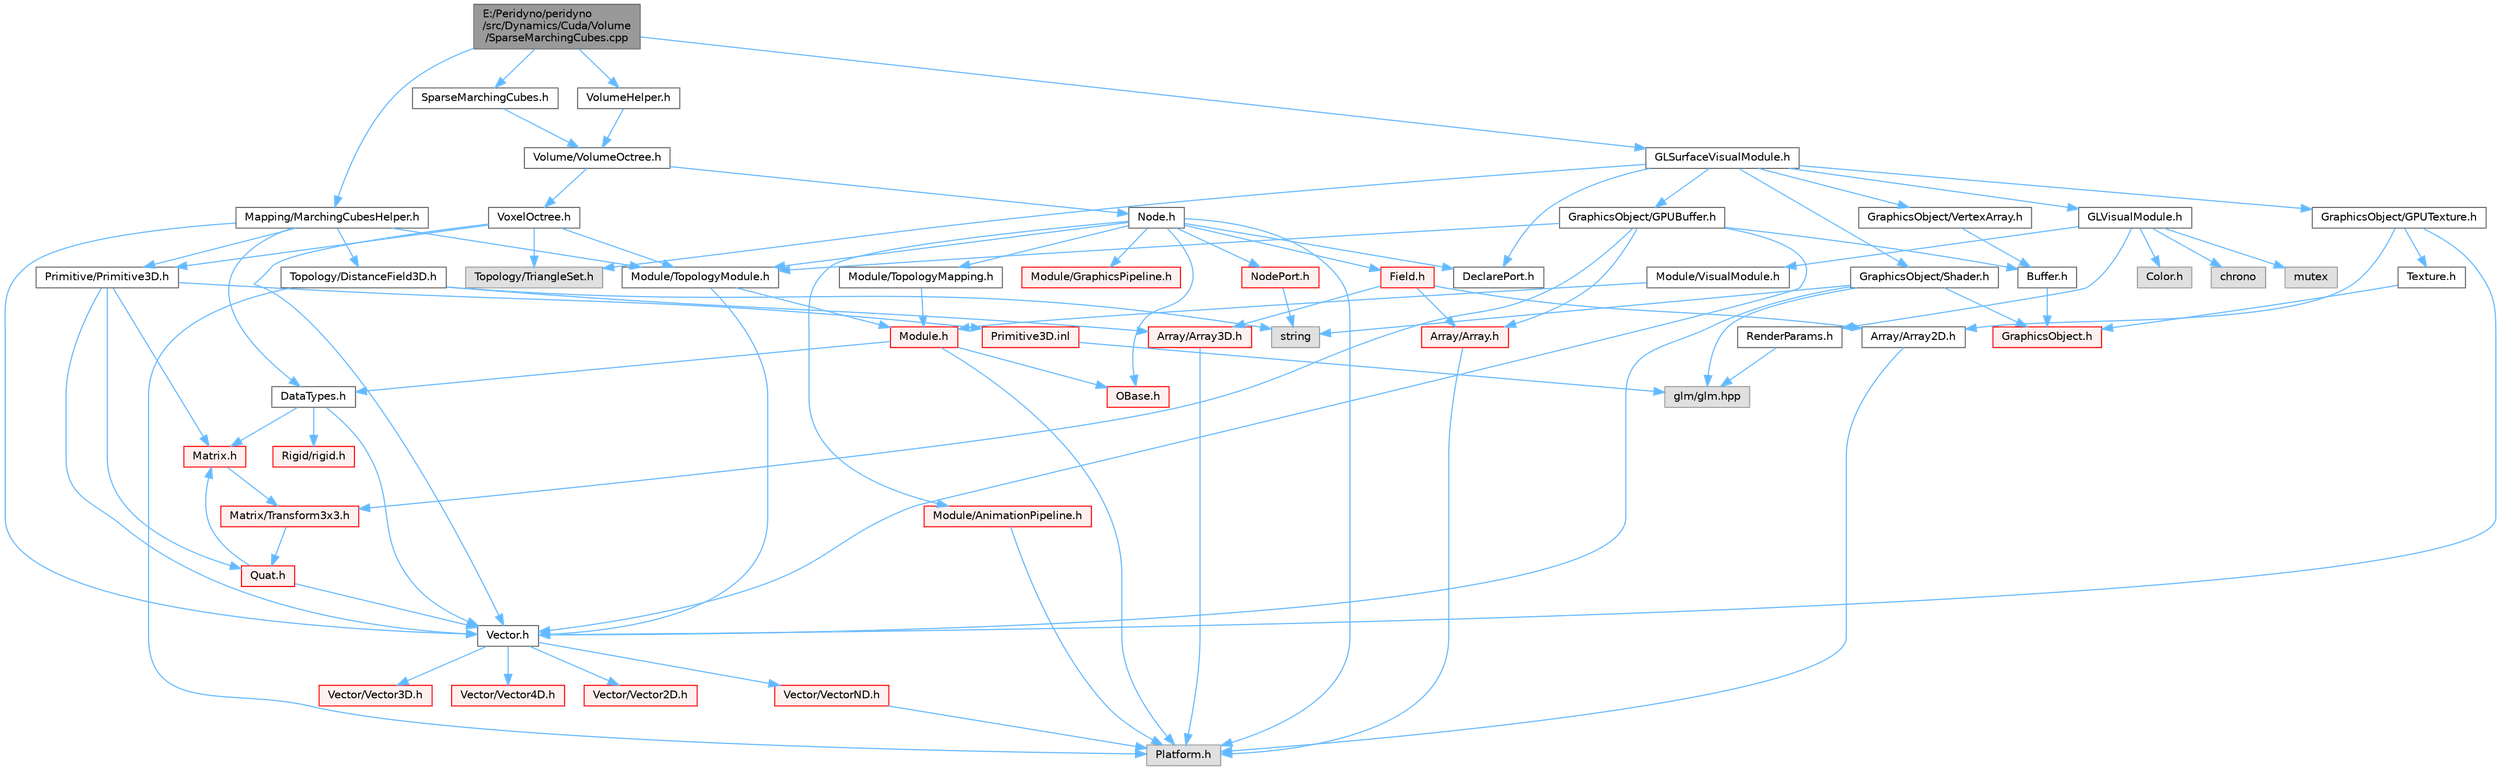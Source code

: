 digraph "E:/Peridyno/peridyno/src/Dynamics/Cuda/Volume/SparseMarchingCubes.cpp"
{
 // LATEX_PDF_SIZE
  bgcolor="transparent";
  edge [fontname=Helvetica,fontsize=10,labelfontname=Helvetica,labelfontsize=10];
  node [fontname=Helvetica,fontsize=10,shape=box,height=0.2,width=0.4];
  Node1 [id="Node000001",label="E:/Peridyno/peridyno\l/src/Dynamics/Cuda/Volume\l/SparseMarchingCubes.cpp",height=0.2,width=0.4,color="gray40", fillcolor="grey60", style="filled", fontcolor="black",tooltip=" "];
  Node1 -> Node2 [id="edge1_Node000001_Node000002",color="steelblue1",style="solid",tooltip=" "];
  Node2 [id="Node000002",label="SparseMarchingCubes.h",height=0.2,width=0.4,color="grey40", fillcolor="white", style="filled",URL="$_sparse_marching_cubes_8h.html",tooltip=" "];
  Node2 -> Node3 [id="edge2_Node000002_Node000003",color="steelblue1",style="solid",tooltip=" "];
  Node3 [id="Node000003",label="Volume/VolumeOctree.h",height=0.2,width=0.4,color="grey40", fillcolor="white", style="filled",URL="$_volume_octree_8h.html",tooltip=" "];
  Node3 -> Node4 [id="edge3_Node000003_Node000004",color="steelblue1",style="solid",tooltip=" "];
  Node4 [id="Node000004",label="Node.h",height=0.2,width=0.4,color="grey40", fillcolor="white", style="filled",URL="$_node_8h.html",tooltip=" "];
  Node4 -> Node5 [id="edge4_Node000004_Node000005",color="steelblue1",style="solid",tooltip=" "];
  Node5 [id="Node000005",label="OBase.h",height=0.2,width=0.4,color="red", fillcolor="#FFF0F0", style="filled",URL="$_o_base_8h.html",tooltip=" "];
  Node4 -> Node17 [id="edge5_Node000004_Node000017",color="steelblue1",style="solid",tooltip=" "];
  Node17 [id="Node000017",label="Field.h",height=0.2,width=0.4,color="red", fillcolor="#FFF0F0", style="filled",URL="$_field_8h.html",tooltip=" "];
  Node17 -> Node20 [id="edge6_Node000017_Node000020",color="steelblue1",style="solid",tooltip=" "];
  Node20 [id="Node000020",label="Array/Array.h",height=0.2,width=0.4,color="red", fillcolor="#FFF0F0", style="filled",URL="$_array_8h.html",tooltip=" "];
  Node20 -> Node8 [id="edge7_Node000020_Node000008",color="steelblue1",style="solid",tooltip=" "];
  Node8 [id="Node000008",label="Platform.h",height=0.2,width=0.4,color="grey60", fillcolor="#E0E0E0", style="filled",tooltip=" "];
  Node17 -> Node25 [id="edge8_Node000017_Node000025",color="steelblue1",style="solid",tooltip=" "];
  Node25 [id="Node000025",label="Array/Array2D.h",height=0.2,width=0.4,color="grey40", fillcolor="white", style="filled",URL="$_array2_d_8h.html",tooltip=" "];
  Node25 -> Node8 [id="edge9_Node000025_Node000008",color="steelblue1",style="solid",tooltip=" "];
  Node17 -> Node26 [id="edge10_Node000017_Node000026",color="steelblue1",style="solid",tooltip=" "];
  Node26 [id="Node000026",label="Array/Array3D.h",height=0.2,width=0.4,color="red", fillcolor="#FFF0F0", style="filled",URL="$_array3_d_8h.html",tooltip=" "];
  Node26 -> Node8 [id="edge11_Node000026_Node000008",color="steelblue1",style="solid",tooltip=" "];
  Node4 -> Node8 [id="edge12_Node000004_Node000008",color="steelblue1",style="solid",tooltip=" "];
  Node4 -> Node72 [id="edge13_Node000004_Node000072",color="steelblue1",style="solid",tooltip=" "];
  Node72 [id="Node000072",label="DeclarePort.h",height=0.2,width=0.4,color="grey40", fillcolor="white", style="filled",URL="$_declare_port_8h.html",tooltip=" "];
  Node4 -> Node73 [id="edge14_Node000004_Node000073",color="steelblue1",style="solid",tooltip=" "];
  Node73 [id="Node000073",label="NodePort.h",height=0.2,width=0.4,color="red", fillcolor="#FFF0F0", style="filled",URL="$_node_port_8h.html",tooltip=" "];
  Node73 -> Node11 [id="edge15_Node000073_Node000011",color="steelblue1",style="solid",tooltip=" "];
  Node11 [id="Node000011",label="string",height=0.2,width=0.4,color="grey60", fillcolor="#E0E0E0", style="filled",tooltip=" "];
  Node4 -> Node74 [id="edge16_Node000004_Node000074",color="steelblue1",style="solid",tooltip=" "];
  Node74 [id="Node000074",label="Module/TopologyModule.h",height=0.2,width=0.4,color="grey40", fillcolor="white", style="filled",URL="$_topology_module_8h.html",tooltip=" "];
  Node74 -> Node32 [id="edge17_Node000074_Node000032",color="steelblue1",style="solid",tooltip=" "];
  Node32 [id="Node000032",label="Vector.h",height=0.2,width=0.4,color="grey40", fillcolor="white", style="filled",URL="$_vector_8h.html",tooltip=" "];
  Node32 -> Node33 [id="edge18_Node000032_Node000033",color="steelblue1",style="solid",tooltip=" "];
  Node33 [id="Node000033",label="Vector/Vector2D.h",height=0.2,width=0.4,color="red", fillcolor="#FFF0F0", style="filled",URL="$_vector2_d_8h.html",tooltip=" "];
  Node32 -> Node39 [id="edge19_Node000032_Node000039",color="steelblue1",style="solid",tooltip=" "];
  Node39 [id="Node000039",label="Vector/Vector3D.h",height=0.2,width=0.4,color="red", fillcolor="#FFF0F0", style="filled",URL="$_vector3_d_8h.html",tooltip=" "];
  Node32 -> Node42 [id="edge20_Node000032_Node000042",color="steelblue1",style="solid",tooltip=" "];
  Node42 [id="Node000042",label="Vector/Vector4D.h",height=0.2,width=0.4,color="red", fillcolor="#FFF0F0", style="filled",URL="$_vector4_d_8h.html",tooltip=" "];
  Node32 -> Node45 [id="edge21_Node000032_Node000045",color="steelblue1",style="solid",tooltip=" "];
  Node45 [id="Node000045",label="Vector/VectorND.h",height=0.2,width=0.4,color="red", fillcolor="#FFF0F0", style="filled",URL="$_vector_n_d_8h.html",tooltip=" "];
  Node45 -> Node8 [id="edge22_Node000045_Node000008",color="steelblue1",style="solid",tooltip=" "];
  Node74 -> Node75 [id="edge23_Node000074_Node000075",color="steelblue1",style="solid",tooltip=" "];
  Node75 [id="Node000075",label="Module.h",height=0.2,width=0.4,color="red", fillcolor="#FFF0F0", style="filled",URL="$_module_8h.html",tooltip=" "];
  Node75 -> Node8 [id="edge24_Node000075_Node000008",color="steelblue1",style="solid",tooltip=" "];
  Node75 -> Node5 [id="edge25_Node000075_Node000005",color="steelblue1",style="solid",tooltip=" "];
  Node75 -> Node84 [id="edge26_Node000075_Node000084",color="steelblue1",style="solid",tooltip=" "];
  Node84 [id="Node000084",label="DataTypes.h",height=0.2,width=0.4,color="grey40", fillcolor="white", style="filled",URL="$_data_types_8h.html",tooltip=" "];
  Node84 -> Node32 [id="edge27_Node000084_Node000032",color="steelblue1",style="solid",tooltip=" "];
  Node84 -> Node50 [id="edge28_Node000084_Node000050",color="steelblue1",style="solid",tooltip=" "];
  Node50 [id="Node000050",label="Matrix.h",height=0.2,width=0.4,color="red", fillcolor="#FFF0F0", style="filled",URL="$_matrix_8h.html",tooltip=" "];
  Node50 -> Node62 [id="edge29_Node000050_Node000062",color="steelblue1",style="solid",tooltip=" "];
  Node62 [id="Node000062",label="Matrix/Transform3x3.h",height=0.2,width=0.4,color="red", fillcolor="#FFF0F0", style="filled",URL="$_transform3x3_8h.html",tooltip=" "];
  Node62 -> Node63 [id="edge30_Node000062_Node000063",color="steelblue1",style="solid",tooltip=" "];
  Node63 [id="Node000063",label="Quat.h",height=0.2,width=0.4,color="red", fillcolor="#FFF0F0", style="filled",URL="$_quat_8h.html",tooltip="Implementation of quaternion."];
  Node63 -> Node32 [id="edge31_Node000063_Node000032",color="steelblue1",style="solid",tooltip=" "];
  Node63 -> Node50 [id="edge32_Node000063_Node000050",color="steelblue1",style="solid",tooltip=" "];
  Node84 -> Node85 [id="edge33_Node000084_Node000085",color="steelblue1",style="solid",tooltip=" "];
  Node85 [id="Node000085",label="Rigid/rigid.h",height=0.2,width=0.4,color="red", fillcolor="#FFF0F0", style="filled",URL="$rigid_8h.html",tooltip=" "];
  Node4 -> Node94 [id="edge34_Node000004_Node000094",color="steelblue1",style="solid",tooltip=" "];
  Node94 [id="Node000094",label="Module/TopologyMapping.h",height=0.2,width=0.4,color="grey40", fillcolor="white", style="filled",URL="$_topology_mapping_8h.html",tooltip=" "];
  Node94 -> Node75 [id="edge35_Node000094_Node000075",color="steelblue1",style="solid",tooltip=" "];
  Node4 -> Node95 [id="edge36_Node000004_Node000095",color="steelblue1",style="solid",tooltip=" "];
  Node95 [id="Node000095",label="Module/AnimationPipeline.h",height=0.2,width=0.4,color="red", fillcolor="#FFF0F0", style="filled",URL="$_animation_pipeline_8h.html",tooltip=" "];
  Node95 -> Node8 [id="edge37_Node000095_Node000008",color="steelblue1",style="solid",tooltip=" "];
  Node4 -> Node97 [id="edge38_Node000004_Node000097",color="steelblue1",style="solid",tooltip=" "];
  Node97 [id="Node000097",label="Module/GraphicsPipeline.h",height=0.2,width=0.4,color="red", fillcolor="#FFF0F0", style="filled",URL="$_graphics_pipeline_8h.html",tooltip=" "];
  Node3 -> Node98 [id="edge39_Node000003_Node000098",color="steelblue1",style="solid",tooltip=" "];
  Node98 [id="Node000098",label="VoxelOctree.h",height=0.2,width=0.4,color="grey40", fillcolor="white", style="filled",URL="$_voxel_octree_8h.html",tooltip=" "];
  Node98 -> Node99 [id="edge40_Node000098_Node000099",color="steelblue1",style="solid",tooltip=" "];
  Node99 [id="Node000099",label="Topology/TriangleSet.h",height=0.2,width=0.4,color="grey60", fillcolor="#E0E0E0", style="filled",tooltip=" "];
  Node98 -> Node74 [id="edge41_Node000098_Node000074",color="steelblue1",style="solid",tooltip=" "];
  Node98 -> Node100 [id="edge42_Node000098_Node000100",color="steelblue1",style="solid",tooltip=" "];
  Node100 [id="Node000100",label="Primitive/Primitive3D.h",height=0.2,width=0.4,color="grey40", fillcolor="white", style="filled",URL="$_primitive3_d_8h.html",tooltip=" "];
  Node100 -> Node32 [id="edge43_Node000100_Node000032",color="steelblue1",style="solid",tooltip=" "];
  Node100 -> Node50 [id="edge44_Node000100_Node000050",color="steelblue1",style="solid",tooltip=" "];
  Node100 -> Node63 [id="edge45_Node000100_Node000063",color="steelblue1",style="solid",tooltip=" "];
  Node100 -> Node101 [id="edge46_Node000100_Node000101",color="steelblue1",style="solid",tooltip=" "];
  Node101 [id="Node000101",label="Primitive3D.inl",height=0.2,width=0.4,color="red", fillcolor="#FFF0F0", style="filled",URL="$_primitive3_d_8inl.html",tooltip=" "];
  Node101 -> Node67 [id="edge47_Node000101_Node000067",color="steelblue1",style="solid",tooltip=" "];
  Node67 [id="Node000067",label="glm/glm.hpp",height=0.2,width=0.4,color="grey60", fillcolor="#E0E0E0", style="filled",tooltip=" "];
  Node98 -> Node32 [id="edge48_Node000098_Node000032",color="steelblue1",style="solid",tooltip=" "];
  Node1 -> Node104 [id="edge49_Node000001_Node000104",color="steelblue1",style="solid",tooltip=" "];
  Node104 [id="Node000104",label="Mapping/MarchingCubesHelper.h",height=0.2,width=0.4,color="grey40", fillcolor="white", style="filled",URL="$_marching_cubes_helper_8h.html",tooltip=" "];
  Node104 -> Node32 [id="edge50_Node000104_Node000032",color="steelblue1",style="solid",tooltip=" "];
  Node104 -> Node84 [id="edge51_Node000104_Node000084",color="steelblue1",style="solid",tooltip=" "];
  Node104 -> Node74 [id="edge52_Node000104_Node000074",color="steelblue1",style="solid",tooltip=" "];
  Node104 -> Node100 [id="edge53_Node000104_Node000100",color="steelblue1",style="solid",tooltip=" "];
  Node104 -> Node105 [id="edge54_Node000104_Node000105",color="steelblue1",style="solid",tooltip=" "];
  Node105 [id="Node000105",label="Topology/DistanceField3D.h",height=0.2,width=0.4,color="grey40", fillcolor="white", style="filled",URL="$_distance_field3_d_8h.html",tooltip="GPU supported signed distance field."];
  Node105 -> Node11 [id="edge55_Node000105_Node000011",color="steelblue1",style="solid",tooltip=" "];
  Node105 -> Node8 [id="edge56_Node000105_Node000008",color="steelblue1",style="solid",tooltip=" "];
  Node105 -> Node26 [id="edge57_Node000105_Node000026",color="steelblue1",style="solid",tooltip=" "];
  Node1 -> Node106 [id="edge58_Node000001_Node000106",color="steelblue1",style="solid",tooltip=" "];
  Node106 [id="Node000106",label="GLSurfaceVisualModule.h",height=0.2,width=0.4,color="grey40", fillcolor="white", style="filled",URL="$_g_l_surface_visual_module_8h.html",tooltip=" "];
  Node106 -> Node72 [id="edge59_Node000106_Node000072",color="steelblue1",style="solid",tooltip=" "];
  Node106 -> Node99 [id="edge60_Node000106_Node000099",color="steelblue1",style="solid",tooltip=" "];
  Node106 -> Node107 [id="edge61_Node000106_Node000107",color="steelblue1",style="solid",tooltip=" "];
  Node107 [id="Node000107",label="GLVisualModule.h",height=0.2,width=0.4,color="grey40", fillcolor="white", style="filled",URL="$_g_l_visual_module_8h.html",tooltip=" "];
  Node107 -> Node108 [id="edge62_Node000107_Node000108",color="steelblue1",style="solid",tooltip=" "];
  Node108 [id="Node000108",label="chrono",height=0.2,width=0.4,color="grey60", fillcolor="#E0E0E0", style="filled",tooltip=" "];
  Node107 -> Node77 [id="edge63_Node000107_Node000077",color="steelblue1",style="solid",tooltip=" "];
  Node77 [id="Node000077",label="mutex",height=0.2,width=0.4,color="grey60", fillcolor="#E0E0E0", style="filled",tooltip=" "];
  Node107 -> Node109 [id="edge64_Node000107_Node000109",color="steelblue1",style="solid",tooltip=" "];
  Node109 [id="Node000109",label="Module/VisualModule.h",height=0.2,width=0.4,color="grey40", fillcolor="white", style="filled",URL="$_visual_module_8h.html",tooltip=" "];
  Node109 -> Node75 [id="edge65_Node000109_Node000075",color="steelblue1",style="solid",tooltip=" "];
  Node107 -> Node110 [id="edge66_Node000107_Node000110",color="steelblue1",style="solid",tooltip=" "];
  Node110 [id="Node000110",label="Color.h",height=0.2,width=0.4,color="grey60", fillcolor="#E0E0E0", style="filled",tooltip=" "];
  Node107 -> Node111 [id="edge67_Node000107_Node000111",color="steelblue1",style="solid",tooltip=" "];
  Node111 [id="Node000111",label="RenderParams.h",height=0.2,width=0.4,color="grey40", fillcolor="white", style="filled",URL="$_render_params_8h.html",tooltip=" "];
  Node111 -> Node67 [id="edge68_Node000111_Node000067",color="steelblue1",style="solid",tooltip=" "];
  Node106 -> Node112 [id="edge69_Node000106_Node000112",color="steelblue1",style="solid",tooltip=" "];
  Node112 [id="Node000112",label="GraphicsObject/GPUBuffer.h",height=0.2,width=0.4,color="grey40", fillcolor="white", style="filled",URL="$_g_p_u_buffer_8h.html",tooltip=" "];
  Node112 -> Node113 [id="edge70_Node000112_Node000113",color="steelblue1",style="solid",tooltip=" "];
  Node113 [id="Node000113",label="Buffer.h",height=0.2,width=0.4,color="grey40", fillcolor="white", style="filled",URL="$_buffer_8h.html",tooltip=" "];
  Node113 -> Node114 [id="edge71_Node000113_Node000114",color="steelblue1",style="solid",tooltip=" "];
  Node114 [id="Node000114",label="GraphicsObject.h",height=0.2,width=0.4,color="red", fillcolor="#FFF0F0", style="filled",URL="$_graphics_object_8h.html",tooltip=" "];
  Node112 -> Node20 [id="edge72_Node000112_Node000020",color="steelblue1",style="solid",tooltip=" "];
  Node112 -> Node32 [id="edge73_Node000112_Node000032",color="steelblue1",style="solid",tooltip=" "];
  Node112 -> Node62 [id="edge74_Node000112_Node000062",color="steelblue1",style="solid",tooltip=" "];
  Node112 -> Node74 [id="edge75_Node000112_Node000074",color="steelblue1",style="solid",tooltip=" "];
  Node106 -> Node115 [id="edge76_Node000106_Node000115",color="steelblue1",style="solid",tooltip=" "];
  Node115 [id="Node000115",label="GraphicsObject/GPUTexture.h",height=0.2,width=0.4,color="grey40", fillcolor="white", style="filled",URL="$_g_p_u_texture_8h.html",tooltip=" "];
  Node115 -> Node116 [id="edge77_Node000115_Node000116",color="steelblue1",style="solid",tooltip=" "];
  Node116 [id="Node000116",label="Texture.h",height=0.2,width=0.4,color="grey40", fillcolor="white", style="filled",URL="$_texture_8h.html",tooltip=" "];
  Node116 -> Node114 [id="edge78_Node000116_Node000114",color="steelblue1",style="solid",tooltip=" "];
  Node115 -> Node32 [id="edge79_Node000115_Node000032",color="steelblue1",style="solid",tooltip=" "];
  Node115 -> Node25 [id="edge80_Node000115_Node000025",color="steelblue1",style="solid",tooltip=" "];
  Node106 -> Node117 [id="edge81_Node000106_Node000117",color="steelblue1",style="solid",tooltip=" "];
  Node117 [id="Node000117",label="GraphicsObject/VertexArray.h",height=0.2,width=0.4,color="grey40", fillcolor="white", style="filled",URL="$_vertex_array_8h.html",tooltip=" "];
  Node117 -> Node113 [id="edge82_Node000117_Node000113",color="steelblue1",style="solid",tooltip=" "];
  Node106 -> Node118 [id="edge83_Node000106_Node000118",color="steelblue1",style="solid",tooltip=" "];
  Node118 [id="Node000118",label="GraphicsObject/Shader.h",height=0.2,width=0.4,color="grey40", fillcolor="white", style="filled",URL="$_shader_8h.html",tooltip=" "];
  Node118 -> Node114 [id="edge84_Node000118_Node000114",color="steelblue1",style="solid",tooltip=" "];
  Node118 -> Node11 [id="edge85_Node000118_Node000011",color="steelblue1",style="solid",tooltip=" "];
  Node118 -> Node32 [id="edge86_Node000118_Node000032",color="steelblue1",style="solid",tooltip=" "];
  Node118 -> Node67 [id="edge87_Node000118_Node000067",color="steelblue1",style="solid",tooltip=" "];
  Node1 -> Node119 [id="edge88_Node000001_Node000119",color="steelblue1",style="solid",tooltip=" "];
  Node119 [id="Node000119",label="VolumeHelper.h",height=0.2,width=0.4,color="grey40", fillcolor="white", style="filled",URL="$_volume_helper_8h.html",tooltip=" "];
  Node119 -> Node3 [id="edge89_Node000119_Node000003",color="steelblue1",style="solid",tooltip=" "];
}
